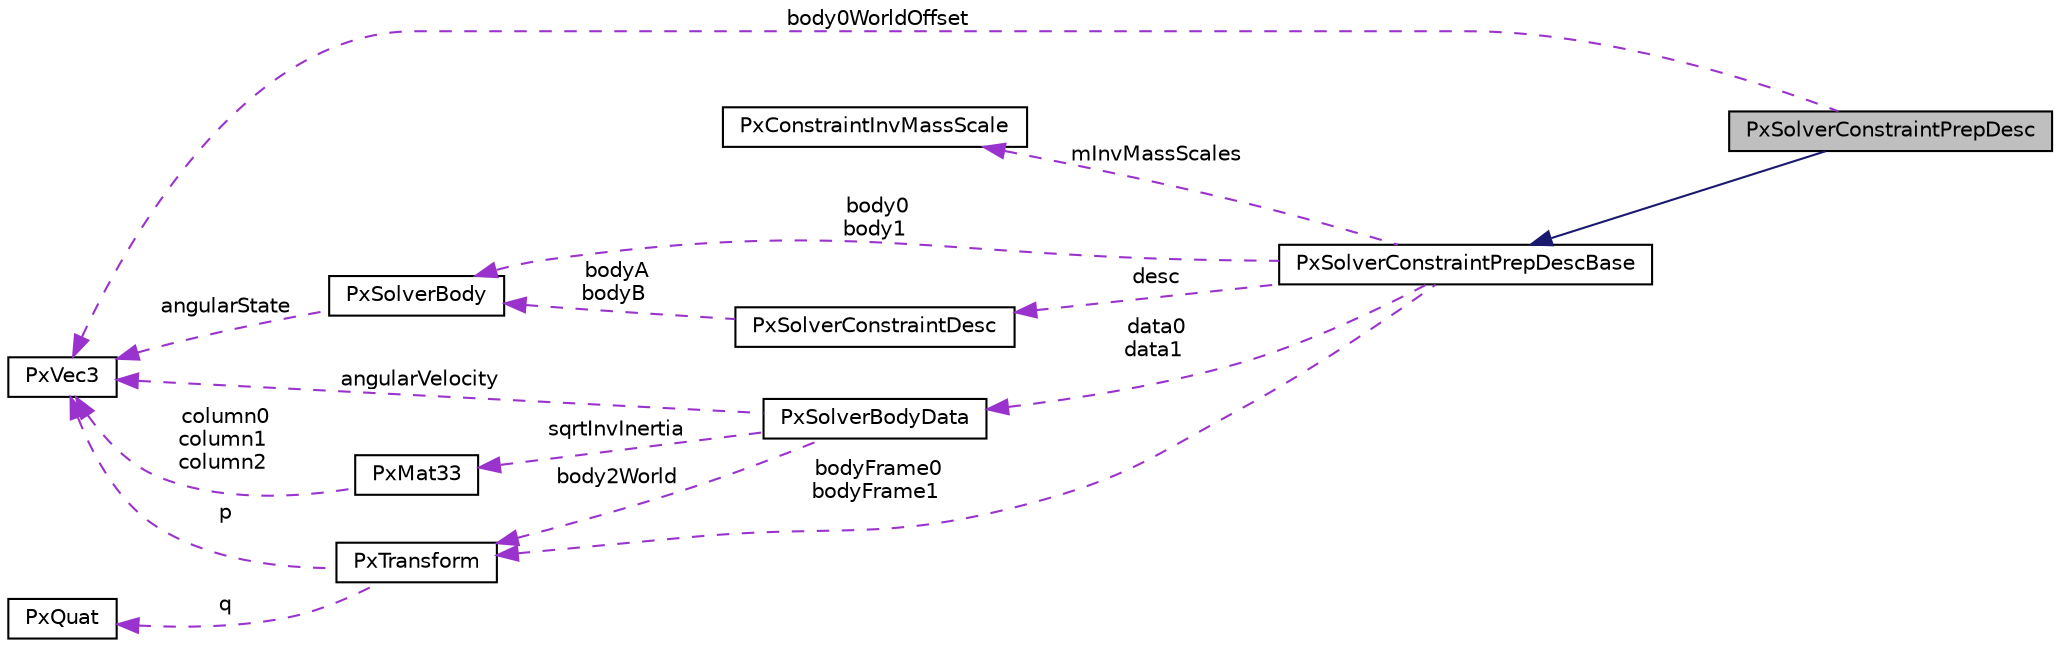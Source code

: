 digraph "PxSolverConstraintPrepDesc"
{
  edge [fontname="Helvetica",fontsize="10",labelfontname="Helvetica",labelfontsize="10"];
  node [fontname="Helvetica",fontsize="10",shape=record];
  rankdir="LR";
  Node2 [label="PxSolverConstraintPrepDesc",height=0.2,width=0.4,color="black", fillcolor="grey75", style="filled", fontcolor="black"];
  Node3 -> Node2 [dir="back",color="midnightblue",fontsize="10",style="solid",fontname="Helvetica"];
  Node3 [label="PxSolverConstraintPrepDescBase",height=0.2,width=0.4,color="black", fillcolor="white", style="filled",URL="$structPxSolverConstraintPrepDescBase.html"];
  Node4 -> Node3 [dir="back",color="darkorchid3",fontsize="10",style="dashed",label=" desc" ,fontname="Helvetica"];
  Node4 [label="PxSolverConstraintDesc",height=0.2,width=0.4,color="black", fillcolor="white", style="filled",URL="$structPxSolverConstraintDesc.html"];
  Node5 -> Node4 [dir="back",color="darkorchid3",fontsize="10",style="dashed",label=" bodyA\nbodyB" ,fontname="Helvetica"];
  Node5 [label="PxSolverBody",height=0.2,width=0.4,color="black", fillcolor="white", style="filled",URL="$structPxSolverBody.html"];
  Node6 -> Node5 [dir="back",color="darkorchid3",fontsize="10",style="dashed",label=" angularState" ,fontname="Helvetica"];
  Node6 [label="PxVec3",height=0.2,width=0.4,color="black", fillcolor="white", style="filled",URL="$classPxVec3.html",tooltip="3 Element vector class. "];
  Node7 -> Node3 [dir="back",color="darkorchid3",fontsize="10",style="dashed",label=" mInvMassScales" ,fontname="Helvetica"];
  Node7 [label="PxConstraintInvMassScale",height=0.2,width=0.4,color="black", fillcolor="white", style="filled",URL="$structPxConstraintInvMassScale.html"];
  Node8 -> Node3 [dir="back",color="darkorchid3",fontsize="10",style="dashed",label=" data0\ndata1" ,fontname="Helvetica"];
  Node8 [label="PxSolverBodyData",height=0.2,width=0.4,color="black", fillcolor="white", style="filled",URL="$structPxSolverBodyData.html"];
  Node6 -> Node8 [dir="back",color="darkorchid3",fontsize="10",style="dashed",label=" angularVelocity" ,fontname="Helvetica"];
  Node9 -> Node8 [dir="back",color="darkorchid3",fontsize="10",style="dashed",label=" body2World" ,fontname="Helvetica"];
  Node9 [label="PxTransform",height=0.2,width=0.4,color="black", fillcolor="white", style="filled",URL="$classPxTransform.html",tooltip="class representing a rigid euclidean transform as a quaternion and a vector "];
  Node6 -> Node9 [dir="back",color="darkorchid3",fontsize="10",style="dashed",label=" p" ,fontname="Helvetica"];
  Node10 -> Node9 [dir="back",color="darkorchid3",fontsize="10",style="dashed",label=" q" ,fontname="Helvetica"];
  Node10 [label="PxQuat",height=0.2,width=0.4,color="black", fillcolor="white", style="filled",URL="$classPxQuat.html",tooltip="This is a quaternion class. For more information on quaternion mathematics consult a mathematics sour..."];
  Node11 -> Node8 [dir="back",color="darkorchid3",fontsize="10",style="dashed",label=" sqrtInvInertia" ,fontname="Helvetica"];
  Node11 [label="PxMat33",height=0.2,width=0.4,color="black", fillcolor="white", style="filled",URL="$classPxMat33.html",tooltip="3x3 matrix class "];
  Node6 -> Node11 [dir="back",color="darkorchid3",fontsize="10",style="dashed",label=" column0\ncolumn1\ncolumn2" ,fontname="Helvetica"];
  Node5 -> Node3 [dir="back",color="darkorchid3",fontsize="10",style="dashed",label=" body0\nbody1" ,fontname="Helvetica"];
  Node9 -> Node3 [dir="back",color="darkorchid3",fontsize="10",style="dashed",label=" bodyFrame0\nbodyFrame1" ,fontname="Helvetica"];
  Node6 -> Node2 [dir="back",color="darkorchid3",fontsize="10",style="dashed",label=" body0WorldOffset" ,fontname="Helvetica"];
}
